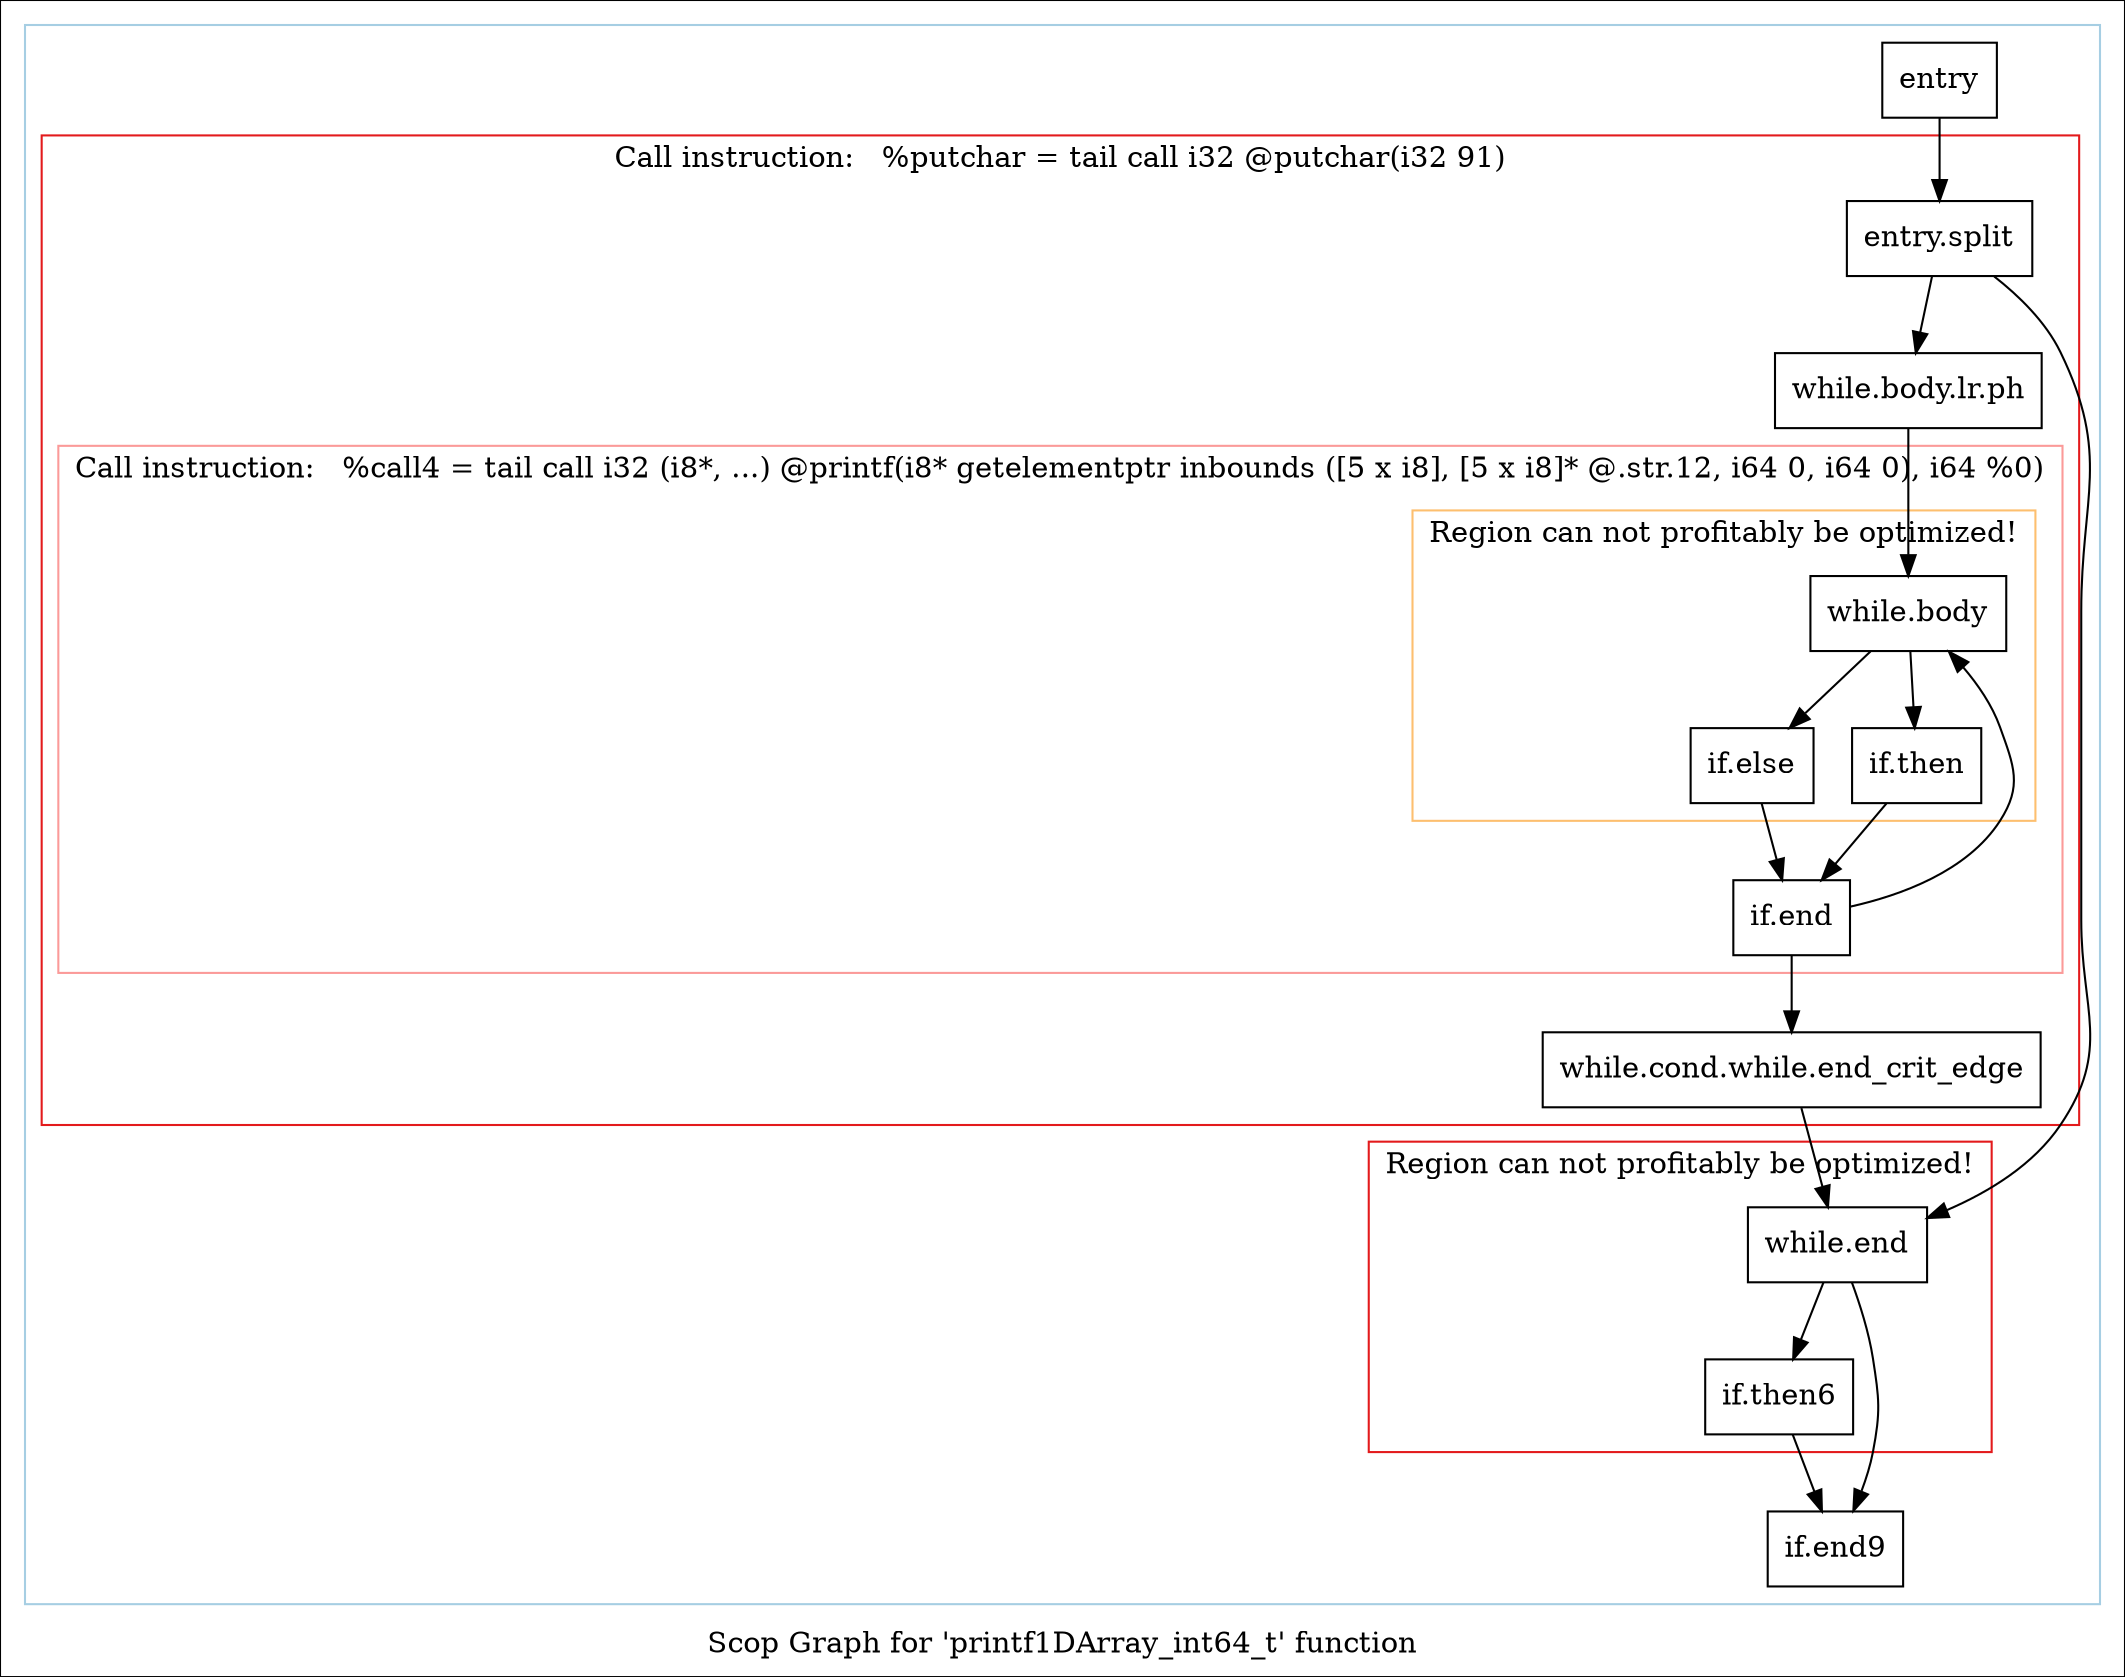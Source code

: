 digraph "Scop Graph for 'printf1DArray_int64_t' function" {
	label="Scop Graph for 'printf1DArray_int64_t' function";

	Node0xd3be4f0 [shape=record,label="{entry}"];
	Node0xd3be4f0 -> Node0xd3bbce0;
	Node0xd3bbce0 [shape=record,label="{entry.split}"];
	Node0xd3bbce0 -> Node0xd3c3af0;
	Node0xd3bbce0 -> Node0xd3be5f0;
	Node0xd3c3af0 [shape=record,label="{while.end}"];
	Node0xd3c3af0 -> Node0xd3bbfd0;
	Node0xd3c3af0 -> Node0xd3a5ce0;
	Node0xd3bbfd0 [shape=record,label="{if.then6}"];
	Node0xd3bbfd0 -> Node0xd3a5ce0;
	Node0xd3a5ce0 [shape=record,label="{if.end9}"];
	Node0xd3be5f0 [shape=record,label="{while.body.lr.ph}"];
	Node0xd3be5f0 -> Node0xd3a9b40;
	Node0xd3a9b40 [shape=record,label="{while.body}"];
	Node0xd3a9b40 -> Node0xd3a48d0;
	Node0xd3a9b40 -> Node0xd3ba370;
	Node0xd3a48d0 [shape=record,label="{if.else}"];
	Node0xd3a48d0 -> Node0xd3d4b30;
	Node0xd3d4b30 [shape=record,label="{if.end}"];
	Node0xd3d4b30 -> Node0xd3a9b40[constraint=false];
	Node0xd3d4b30 -> Node0xd2b0cb0;
	Node0xd2b0cb0 [shape=record,label="{while.cond.while.end_crit_edge}"];
	Node0xd2b0cb0 -> Node0xd3c3af0;
	Node0xd3ba370 [shape=record,label="{if.then}"];
	Node0xd3ba370 -> Node0xd3d4b30;
	colorscheme = "paired12"
        subgraph cluster_0xd3ff9d0 {
          label = "";
          style = solid;
          color = 1
          subgraph cluster_0xd3cdbb0 {
            label = "Call instruction:   %putchar = tail call i32 @putchar(i32 91)";
            style = solid;
            color = 6
            subgraph cluster_0xd3c3c80 {
              label = "Call instruction:   %call4 = tail call i32 (i8*, ...) @printf(i8* getelementptr inbounds ([5 x i8], [5 x i8]* @.str.12, i64 0, i64 0), i64 %0)";
              style = solid;
              color = 5
              subgraph cluster_0xd3a5250 {
                label = "Region can not profitably be optimized!";
                style = solid;
                color = 7
                Node0xd3a9b40;
                Node0xd3a48d0;
                Node0xd3ba370;
              }
              Node0xd3d4b30;
            }
            Node0xd3bbce0;
            Node0xd3be5f0;
            Node0xd2b0cb0;
          }
          subgraph cluster_0xd41cd20 {
            label = "Region can not profitably be optimized!";
            style = solid;
            color = 6
            Node0xd3c3af0;
            Node0xd3bbfd0;
          }
          Node0xd3be4f0;
          Node0xd3a5ce0;
        }
}
